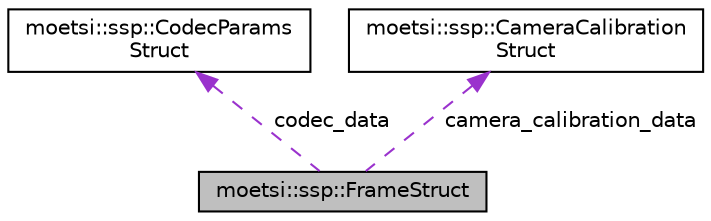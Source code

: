 digraph "moetsi::ssp::FrameStruct"
{
 // LATEX_PDF_SIZE
  edge [fontname="Helvetica",fontsize="10",labelfontname="Helvetica",labelfontsize="10"];
  node [fontname="Helvetica",fontsize="10",shape=record];
  Node1 [label="moetsi::ssp::FrameStruct",height=0.2,width=0.4,color="black", fillcolor="grey75", style="filled", fontcolor="black",tooltip="Frame struct: SSP frame."];
  Node2 -> Node1 [dir="back",color="darkorchid3",fontsize="10",style="dashed",label=" codec_data" ,fontname="Helvetica"];
  Node2 [label="moetsi::ssp::CodecParams\lStruct",height=0.2,width=0.4,color="black", fillcolor="white", style="filled",URL="$structmoetsi_1_1ssp_1_1CodecParamsStruct.html",tooltip="Codec parameters."];
  Node3 -> Node1 [dir="back",color="darkorchid3",fontsize="10",style="dashed",label=" camera_calibration_data" ,fontname="Helvetica"];
  Node3 [label="moetsi::ssp::CameraCalibration\lStruct",height=0.2,width=0.4,color="black", fillcolor="white", style="filled",URL="$structmoetsi_1_1ssp_1_1CameraCalibrationStruct.html",tooltip="Camera calibration data."];
}
